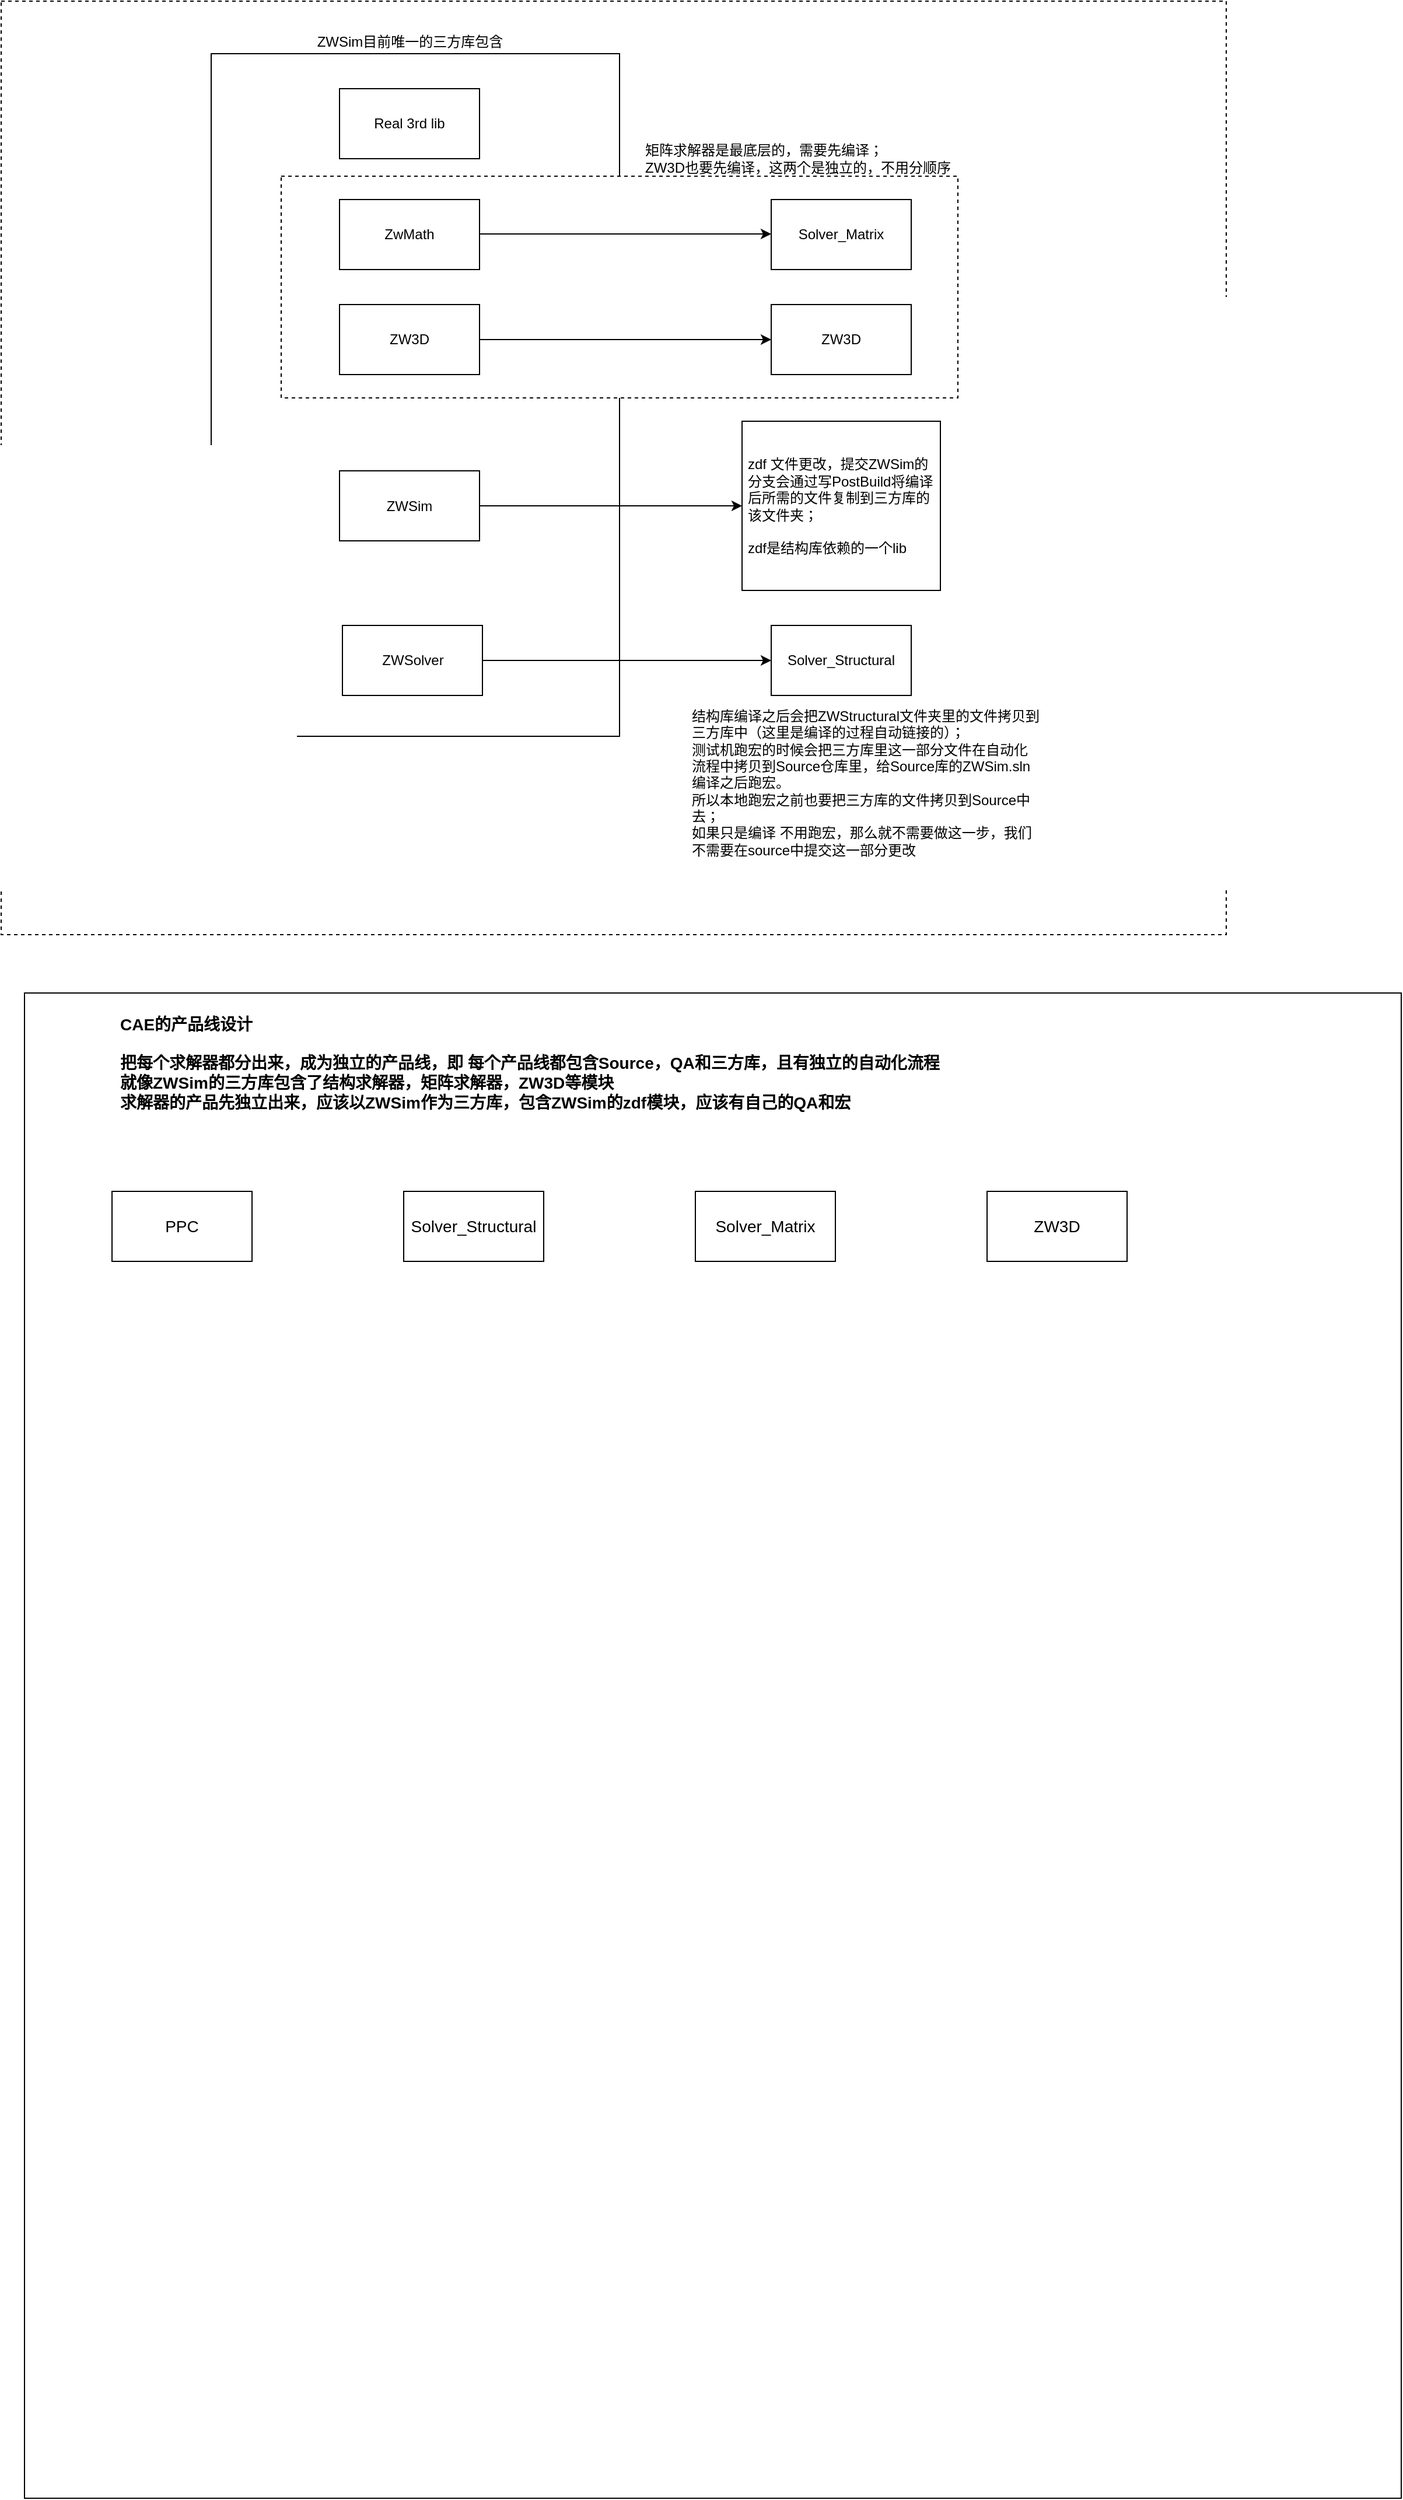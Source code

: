 <mxfile version="20.2.7" type="github">
  <diagram id="uND2nv7Y5iFm22JTDvSD" name="Page-1">
    <mxGraphModel dx="2249" dy="794" grid="1" gridSize="10" guides="1" tooltips="1" connect="1" arrows="1" fold="1" page="1" pageScale="1" pageWidth="827" pageHeight="1169" math="0" shadow="0">
      <root>
        <mxCell id="0" />
        <mxCell id="1" parent="0" />
        <mxCell id="ojjE99YVMprdqWIMOLfo-25" value="" style="rounded=0;whiteSpace=wrap;html=1;dashed=1;" parent="1" vertex="1">
          <mxGeometry x="-110" y="50" width="1050" height="800" as="geometry" />
        </mxCell>
        <mxCell id="ojjE99YVMprdqWIMOLfo-1" value="" style="rounded=0;whiteSpace=wrap;html=1;" parent="1" vertex="1">
          <mxGeometry x="70" y="95" width="350" height="585" as="geometry" />
        </mxCell>
        <mxCell id="ojjE99YVMprdqWIMOLfo-20" value="" style="rounded=0;whiteSpace=wrap;html=1;dashed=1;" parent="1" vertex="1">
          <mxGeometry x="130" y="200" width="580" height="190" as="geometry" />
        </mxCell>
        <mxCell id="ojjE99YVMprdqWIMOLfo-2" value="ZWSim目前唯一的三方库包含" style="text;html=1;align=center;verticalAlign=middle;resizable=0;points=[];autosize=1;strokeColor=none;fillColor=none;" parent="1" vertex="1">
          <mxGeometry x="150" y="70" width="180" height="30" as="geometry" />
        </mxCell>
        <mxCell id="ojjE99YVMprdqWIMOLfo-3" value="Real 3rd lib" style="rounded=0;whiteSpace=wrap;html=1;" parent="1" vertex="1">
          <mxGeometry x="180" y="125" width="120" height="60" as="geometry" />
        </mxCell>
        <mxCell id="ojjE99YVMprdqWIMOLfo-5" value="ZwMath" style="rounded=0;whiteSpace=wrap;html=1;" parent="1" vertex="1">
          <mxGeometry x="180" y="220" width="120" height="60" as="geometry" />
        </mxCell>
        <mxCell id="ojjE99YVMprdqWIMOLfo-6" value="ZW3D" style="rounded=0;whiteSpace=wrap;html=1;" parent="1" vertex="1">
          <mxGeometry x="180" y="310" width="120" height="60" as="geometry" />
        </mxCell>
        <mxCell id="ojjE99YVMprdqWIMOLfo-7" value="ZWSim" style="rounded=0;whiteSpace=wrap;html=1;" parent="1" vertex="1">
          <mxGeometry x="180" y="452.5" width="120" height="60" as="geometry" />
        </mxCell>
        <mxCell id="ojjE99YVMprdqWIMOLfo-9" value="Solver_Structural" style="rounded=0;whiteSpace=wrap;html=1;" parent="1" vertex="1">
          <mxGeometry x="550" y="585" width="120" height="60" as="geometry" />
        </mxCell>
        <mxCell id="ojjE99YVMprdqWIMOLfo-10" value="" style="endArrow=classic;html=1;rounded=0;exitX=1;exitY=0.5;exitDx=0;exitDy=0;entryX=0;entryY=0.5;entryDx=0;entryDy=0;" parent="1" target="ojjE99YVMprdqWIMOLfo-9" edge="1">
          <mxGeometry width="50" height="50" relative="1" as="geometry">
            <mxPoint x="302.5" y="615" as="sourcePoint" />
            <mxPoint x="442.5" y="710" as="targetPoint" />
          </mxGeometry>
        </mxCell>
        <mxCell id="ojjE99YVMprdqWIMOLfo-11" value="Solver_Matrix" style="rounded=0;whiteSpace=wrap;html=1;" parent="1" vertex="1">
          <mxGeometry x="550" y="220" width="120" height="60" as="geometry" />
        </mxCell>
        <mxCell id="ojjE99YVMprdqWIMOLfo-12" value="" style="endArrow=classic;html=1;rounded=0;exitX=1;exitY=0.5;exitDx=0;exitDy=0;entryX=0;entryY=0.5;entryDx=0;entryDy=0;" parent="1" edge="1">
          <mxGeometry width="50" height="50" relative="1" as="geometry">
            <mxPoint x="300" y="249.5" as="sourcePoint" />
            <mxPoint x="550" y="249.5" as="targetPoint" />
          </mxGeometry>
        </mxCell>
        <mxCell id="ojjE99YVMprdqWIMOLfo-16" value="zdf 文件更改，提交ZWSim的分支会通过写PostBuild将编译后所需的文件复制到三方库的该文件夹；&lt;br&gt;&lt;br&gt;zdf是结构库依赖的一个lib" style="rounded=0;whiteSpace=wrap;html=1;align=left;spacingRight=3;spacingLeft=3;" parent="1" vertex="1">
          <mxGeometry x="525" y="410" width="170" height="145" as="geometry" />
        </mxCell>
        <mxCell id="ojjE99YVMprdqWIMOLfo-17" value="" style="endArrow=classic;html=1;rounded=0;exitX=1;exitY=0.5;exitDx=0;exitDy=0;entryX=0;entryY=0.5;entryDx=0;entryDy=0;" parent="1" source="ojjE99YVMprdqWIMOLfo-7" target="ojjE99YVMprdqWIMOLfo-16" edge="1">
          <mxGeometry width="50" height="50" relative="1" as="geometry">
            <mxPoint x="400" y="597.5" as="sourcePoint" />
            <mxPoint x="450" y="547.5" as="targetPoint" />
          </mxGeometry>
        </mxCell>
        <mxCell id="ojjE99YVMprdqWIMOLfo-18" value="ZW3D" style="rounded=0;whiteSpace=wrap;html=1;" parent="1" vertex="1">
          <mxGeometry x="550" y="310" width="120" height="60" as="geometry" />
        </mxCell>
        <mxCell id="ojjE99YVMprdqWIMOLfo-19" value="" style="endArrow=classic;html=1;rounded=0;exitX=1;exitY=0.5;exitDx=0;exitDy=0;" parent="1" source="ojjE99YVMprdqWIMOLfo-6" target="ojjE99YVMprdqWIMOLfo-18" edge="1">
          <mxGeometry width="50" height="50" relative="1" as="geometry">
            <mxPoint x="440" y="365" as="sourcePoint" />
            <mxPoint x="490" y="315" as="targetPoint" />
          </mxGeometry>
        </mxCell>
        <mxCell id="ojjE99YVMprdqWIMOLfo-21" value="矩阵求解器是最底层的，需要先编译；&lt;br&gt;ZW3D也要先编译，这两个是独立的，不用分顺序" style="text;html=1;strokeColor=none;fillColor=none;align=left;verticalAlign=middle;whiteSpace=wrap;rounded=0;dashed=1;" parent="1" vertex="1">
          <mxGeometry x="440" y="170" width="310" height="30" as="geometry" />
        </mxCell>
        <mxCell id="ojjE99YVMprdqWIMOLfo-22" value="ZWSolver" style="rounded=0;whiteSpace=wrap;html=1;" parent="1" vertex="1">
          <mxGeometry x="182.5" y="585" width="120" height="60" as="geometry" />
        </mxCell>
        <mxCell id="ojjE99YVMprdqWIMOLfo-24" value="结构库编译之后会把ZWStructural文件夹里的文件拷贝到三方库中（这里是编译的过程自动链接的）；&lt;br&gt;测试机跑宏的时候会把三方库里这一部分文件在自动化流程中拷贝到Source仓库里，给Source库的ZWSim.sln编译之后跑宏。&lt;br&gt;所以本地跑宏之前也要把三方库的文件拷贝到Source中去；&lt;br&gt;如果只是编译 不用跑宏，那么就不需要做这一步，我们不需要在source中提交这一部分更改" style="text;html=1;strokeColor=none;fillColor=none;align=left;verticalAlign=middle;whiteSpace=wrap;rounded=0;dashed=1;" parent="1" vertex="1">
          <mxGeometry x="480" y="660" width="300" height="120" as="geometry" />
        </mxCell>
        <mxCell id="l3AWKnz8E78K2TEx_wQa-1" value="" style="rounded=0;whiteSpace=wrap;html=1;" vertex="1" parent="1">
          <mxGeometry x="-90" y="900" width="1180" height="1290" as="geometry" />
        </mxCell>
        <mxCell id="l3AWKnz8E78K2TEx_wQa-2" value="CAE的产品线设计&lt;br&gt;&lt;br&gt;把每个求解器都分出来，成为独立的产品线，即 每个产品线都包含Source，QA和三方库，且有独立的自动化流程&lt;br&gt;就像ZWSim的三方库包含了结构求解器，矩阵求解器，ZW3D等模块&lt;br&gt;求解器的产品先独立出来，应该以ZWSim作为三方库，包含ZWSim的zdf模块，应该有自己的QA和宏" style="text;html=1;strokeColor=none;fillColor=none;align=left;verticalAlign=middle;whiteSpace=wrap;rounded=0;fontSize=14;fontStyle=1" vertex="1" parent="1">
          <mxGeometry x="-10" y="930" width="970" height="60" as="geometry" />
        </mxCell>
        <mxCell id="l3AWKnz8E78K2TEx_wQa-15" value="ZW3D" style="rounded=0;whiteSpace=wrap;html=1;fontSize=14;" vertex="1" parent="1">
          <mxGeometry x="735" y="1070" width="120" height="60" as="geometry" />
        </mxCell>
        <mxCell id="l3AWKnz8E78K2TEx_wQa-16" value="Solver_Matrix" style="rounded=0;whiteSpace=wrap;html=1;fontSize=14;" vertex="1" parent="1">
          <mxGeometry x="485" y="1070" width="120" height="60" as="geometry" />
        </mxCell>
        <mxCell id="l3AWKnz8E78K2TEx_wQa-17" value="PPC" style="rounded=0;whiteSpace=wrap;html=1;fontSize=14;" vertex="1" parent="1">
          <mxGeometry x="-15" y="1070" width="120" height="60" as="geometry" />
        </mxCell>
        <mxCell id="l3AWKnz8E78K2TEx_wQa-18" value="Solver_Structural" style="rounded=0;whiteSpace=wrap;html=1;fontSize=14;" vertex="1" parent="1">
          <mxGeometry x="235" y="1070" width="120" height="60" as="geometry" />
        </mxCell>
      </root>
    </mxGraphModel>
  </diagram>
</mxfile>
